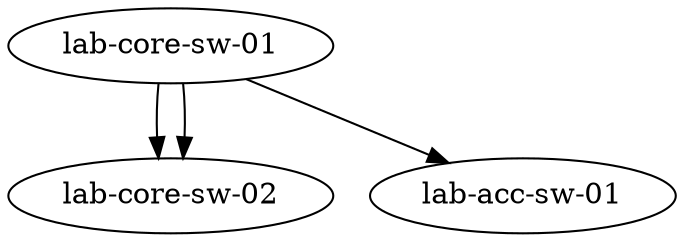 digraph G {
  "lab-core-sw-01" -> "lab-core-sw-02"
  "lab-core-sw-01" -> "lab-core-sw-02"
  "lab-core-sw-01" -> "lab-acc-sw-01"
}